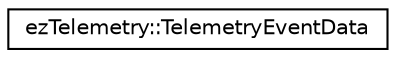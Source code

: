 digraph "Graphical Class Hierarchy"
{
 // LATEX_PDF_SIZE
  edge [fontname="Helvetica",fontsize="10",labelfontname="Helvetica",labelfontsize="10"];
  node [fontname="Helvetica",fontsize="10",shape=record];
  rankdir="LR";
  Node0 [label="ezTelemetry::TelemetryEventData",height=0.2,width=0.4,color="black", fillcolor="white", style="filled",URL="$d3/dfb/structez_telemetry_1_1_telemetry_event_data.htm",tooltip=" "];
}
